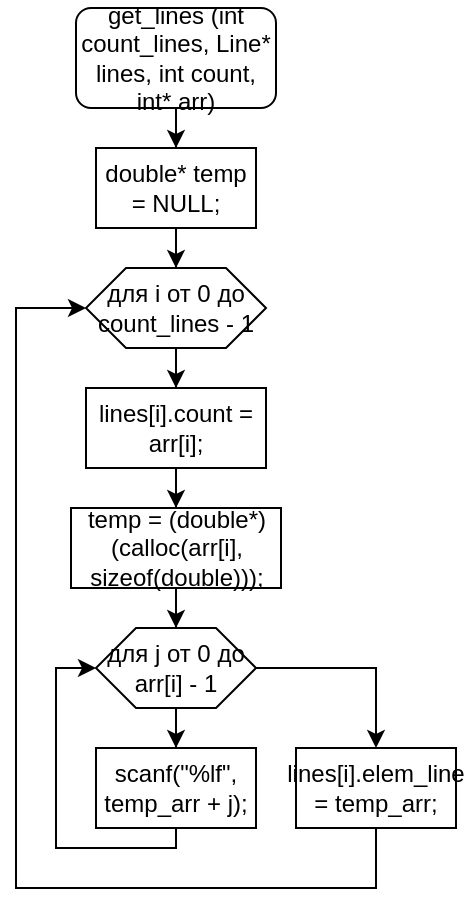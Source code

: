 <mxfile version="22.1.2" type="device">
  <diagram name="Страница — 1" id="6igbku1FgJ1bJ7W9x04K">
    <mxGraphModel dx="281" dy="621" grid="1" gridSize="10" guides="1" tooltips="1" connect="1" arrows="1" fold="1" page="1" pageScale="1" pageWidth="827" pageHeight="1169" math="0" shadow="0">
      <root>
        <mxCell id="0" />
        <mxCell id="1" parent="0" />
        <mxCell id="2nkDqUIFO4ZgNHVhvO28-3" style="edgeStyle=orthogonalEdgeStyle;rounded=0;orthogonalLoop=1;jettySize=auto;html=1;entryX=0.5;entryY=0;entryDx=0;entryDy=0;" edge="1" parent="1" source="2nkDqUIFO4ZgNHVhvO28-1" target="2nkDqUIFO4ZgNHVhvO28-2">
          <mxGeometry relative="1" as="geometry" />
        </mxCell>
        <mxCell id="2nkDqUIFO4ZgNHVhvO28-1" value="get_lines (int count_lines, Line* lines, int count, int* arr)" style="rounded=1;whiteSpace=wrap;html=1;" vertex="1" parent="1">
          <mxGeometry x="70" y="80" width="100" height="50" as="geometry" />
        </mxCell>
        <mxCell id="2nkDqUIFO4ZgNHVhvO28-5" style="edgeStyle=orthogonalEdgeStyle;rounded=0;orthogonalLoop=1;jettySize=auto;html=1;entryX=0.5;entryY=0;entryDx=0;entryDy=0;" edge="1" parent="1" source="2nkDqUIFO4ZgNHVhvO28-2" target="2nkDqUIFO4ZgNHVhvO28-4">
          <mxGeometry relative="1" as="geometry" />
        </mxCell>
        <mxCell id="2nkDqUIFO4ZgNHVhvO28-2" value="double* temp = NULL;" style="rounded=0;whiteSpace=wrap;html=1;" vertex="1" parent="1">
          <mxGeometry x="80" y="150" width="80" height="40" as="geometry" />
        </mxCell>
        <mxCell id="2nkDqUIFO4ZgNHVhvO28-7" style="edgeStyle=orthogonalEdgeStyle;rounded=0;orthogonalLoop=1;jettySize=auto;html=1;entryX=0.5;entryY=0;entryDx=0;entryDy=0;" edge="1" parent="1" source="2nkDqUIFO4ZgNHVhvO28-4" target="2nkDqUIFO4ZgNHVhvO28-6">
          <mxGeometry relative="1" as="geometry" />
        </mxCell>
        <mxCell id="2nkDqUIFO4ZgNHVhvO28-4" value="для i от 0 до count_lines - 1" style="shape=hexagon;perimeter=hexagonPerimeter2;whiteSpace=wrap;html=1;fixedSize=1;" vertex="1" parent="1">
          <mxGeometry x="75" y="210" width="90" height="40" as="geometry" />
        </mxCell>
        <mxCell id="2nkDqUIFO4ZgNHVhvO28-11" style="edgeStyle=orthogonalEdgeStyle;rounded=0;orthogonalLoop=1;jettySize=auto;html=1;entryX=0.5;entryY=0;entryDx=0;entryDy=0;" edge="1" parent="1" source="2nkDqUIFO4ZgNHVhvO28-6" target="2nkDqUIFO4ZgNHVhvO28-10">
          <mxGeometry relative="1" as="geometry" />
        </mxCell>
        <mxCell id="2nkDqUIFO4ZgNHVhvO28-6" value="lines[i].count = arr[i];" style="rounded=0;whiteSpace=wrap;html=1;" vertex="1" parent="1">
          <mxGeometry x="75" y="270" width="90" height="40" as="geometry" />
        </mxCell>
        <mxCell id="2nkDqUIFO4ZgNHVhvO28-15" style="edgeStyle=orthogonalEdgeStyle;rounded=0;orthogonalLoop=1;jettySize=auto;html=1;entryX=0.5;entryY=0;entryDx=0;entryDy=0;" edge="1" parent="1" source="2nkDqUIFO4ZgNHVhvO28-8" target="2nkDqUIFO4ZgNHVhvO28-14">
          <mxGeometry relative="1" as="geometry" />
        </mxCell>
        <mxCell id="2nkDqUIFO4ZgNHVhvO28-22" style="edgeStyle=orthogonalEdgeStyle;rounded=0;orthogonalLoop=1;jettySize=auto;html=1;entryX=0.5;entryY=0;entryDx=0;entryDy=0;" edge="1" parent="1" source="2nkDqUIFO4ZgNHVhvO28-8" target="2nkDqUIFO4ZgNHVhvO28-18">
          <mxGeometry relative="1" as="geometry" />
        </mxCell>
        <mxCell id="2nkDqUIFO4ZgNHVhvO28-8" value="для j от 0 до arr[i] - 1" style="shape=hexagon;perimeter=hexagonPerimeter2;whiteSpace=wrap;html=1;fixedSize=1;" vertex="1" parent="1">
          <mxGeometry x="80" y="390" width="80" height="40" as="geometry" />
        </mxCell>
        <mxCell id="2nkDqUIFO4ZgNHVhvO28-12" style="edgeStyle=orthogonalEdgeStyle;rounded=0;orthogonalLoop=1;jettySize=auto;html=1;entryX=0.5;entryY=0;entryDx=0;entryDy=0;" edge="1" parent="1" source="2nkDqUIFO4ZgNHVhvO28-10" target="2nkDqUIFO4ZgNHVhvO28-8">
          <mxGeometry relative="1" as="geometry" />
        </mxCell>
        <mxCell id="2nkDqUIFO4ZgNHVhvO28-10" value="temp = (double*) (calloc(arr[i], sizeof(double)));" style="rounded=0;whiteSpace=wrap;html=1;" vertex="1" parent="1">
          <mxGeometry x="67.5" y="330" width="105" height="40" as="geometry" />
        </mxCell>
        <mxCell id="2nkDqUIFO4ZgNHVhvO28-17" style="edgeStyle=orthogonalEdgeStyle;rounded=0;orthogonalLoop=1;jettySize=auto;html=1;entryX=0;entryY=0.5;entryDx=0;entryDy=0;" edge="1" parent="1" source="2nkDqUIFO4ZgNHVhvO28-14" target="2nkDqUIFO4ZgNHVhvO28-8">
          <mxGeometry relative="1" as="geometry">
            <Array as="points">
              <mxPoint x="120" y="500" />
              <mxPoint x="60" y="500" />
              <mxPoint x="60" y="410" />
            </Array>
          </mxGeometry>
        </mxCell>
        <mxCell id="2nkDqUIFO4ZgNHVhvO28-14" value="scanf(&quot;%lf&quot;, temp_arr + j);" style="rounded=0;whiteSpace=wrap;html=1;" vertex="1" parent="1">
          <mxGeometry x="80" y="450" width="80" height="40" as="geometry" />
        </mxCell>
        <mxCell id="2nkDqUIFO4ZgNHVhvO28-21" style="edgeStyle=orthogonalEdgeStyle;rounded=0;orthogonalLoop=1;jettySize=auto;html=1;entryX=0;entryY=0.5;entryDx=0;entryDy=0;" edge="1" parent="1" source="2nkDqUIFO4ZgNHVhvO28-18" target="2nkDqUIFO4ZgNHVhvO28-4">
          <mxGeometry relative="1" as="geometry">
            <Array as="points">
              <mxPoint x="220" y="520" />
              <mxPoint x="40" y="520" />
              <mxPoint x="40" y="230" />
            </Array>
          </mxGeometry>
        </mxCell>
        <mxCell id="2nkDqUIFO4ZgNHVhvO28-18" value="lines[i].elem_line = temp_arr;" style="rounded=0;whiteSpace=wrap;html=1;" vertex="1" parent="1">
          <mxGeometry x="180" y="450" width="80" height="40" as="geometry" />
        </mxCell>
      </root>
    </mxGraphModel>
  </diagram>
</mxfile>
